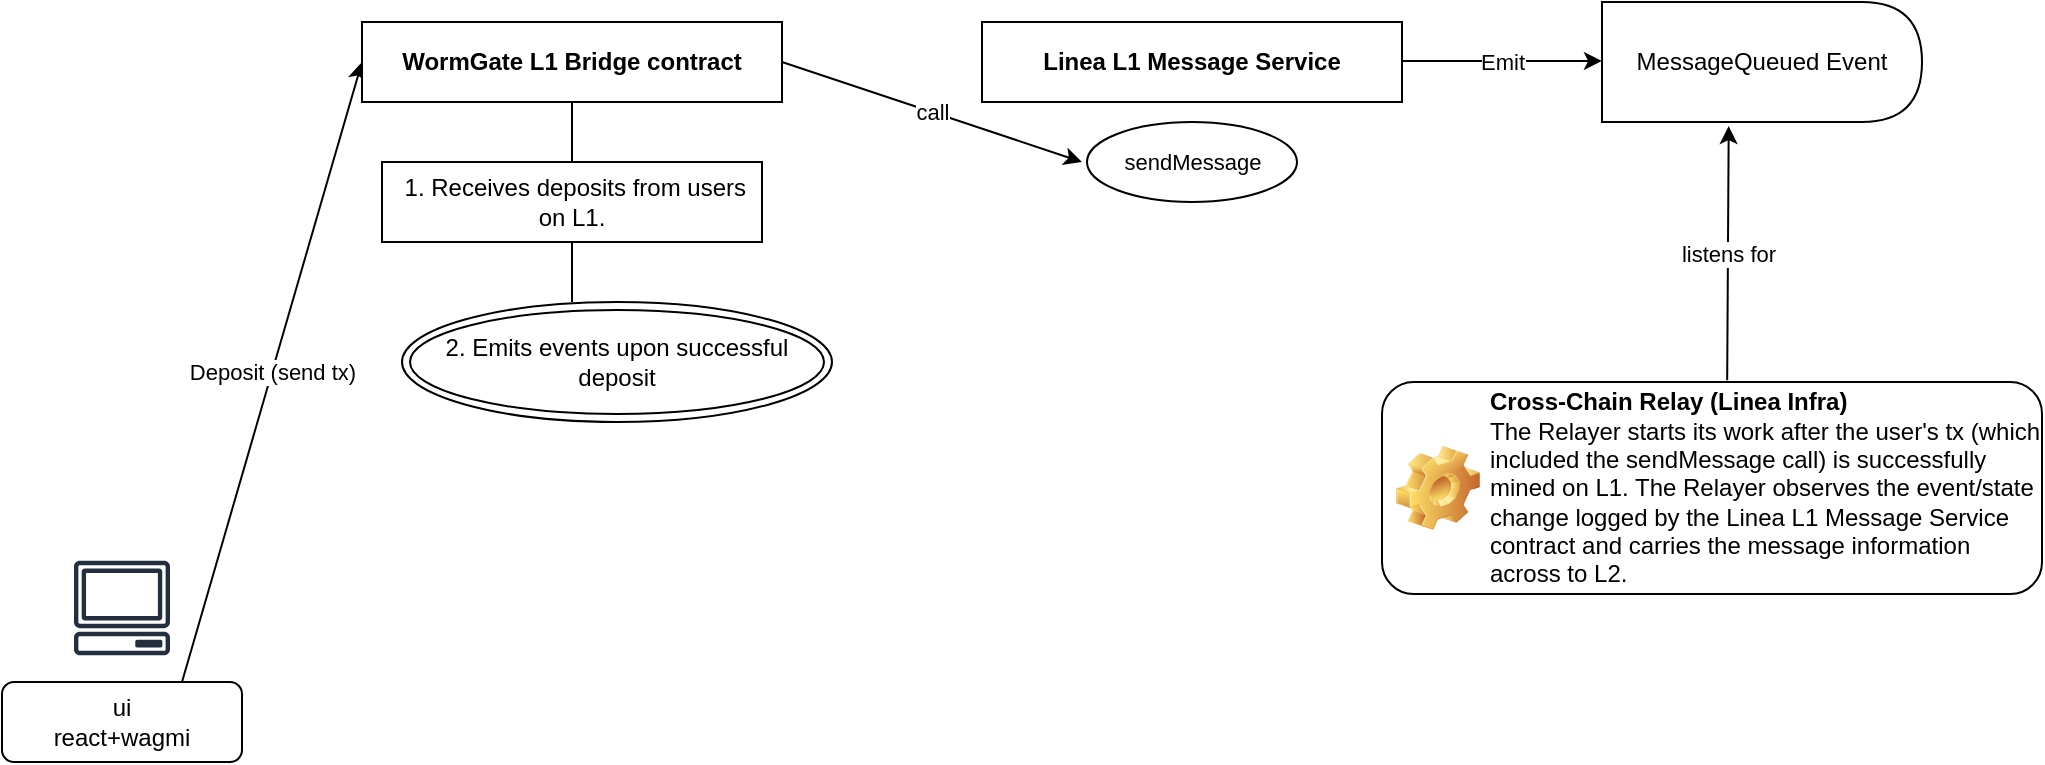 <mxfile version="26.2.12">
  <diagram id="C5RBs43oDa-KdzZeNtuy" name="Page-1">
    <mxGraphModel dx="1133" dy="728" grid="1" gridSize="10" guides="1" tooltips="1" connect="1" arrows="1" fold="1" page="1" pageScale="1" pageWidth="1169" pageHeight="827" math="0" shadow="0">
      <root>
        <mxCell id="WIyWlLk6GJQsqaUBKTNV-0" />
        <mxCell id="WIyWlLk6GJQsqaUBKTNV-1" parent="WIyWlLk6GJQsqaUBKTNV-0" />
        <mxCell id="WIyWlLk6GJQsqaUBKTNV-3" value="ui&lt;div&gt;react+wagmi&lt;/div&gt;" style="rounded=1;whiteSpace=wrap;html=1;fontSize=12;glass=0;strokeWidth=1;shadow=0;" parent="WIyWlLk6GJQsqaUBKTNV-1" vertex="1">
          <mxGeometry x="10" y="420" width="120" height="40" as="geometry" />
        </mxCell>
        <mxCell id="Al4ZoM-40ktBuifCsNM9-0" value="&lt;div&gt;&lt;br&gt;&lt;/div&gt;&lt;div&gt;&lt;br&gt;&lt;/div&gt;" style="sketch=0;outlineConnect=0;fontColor=#232F3E;gradientColor=none;strokeColor=#232F3E;fillColor=#ffffff;dashed=0;verticalLabelPosition=bottom;verticalAlign=top;align=center;html=1;fontSize=12;fontStyle=0;aspect=fixed;shape=mxgraph.aws4.resourceIcon;resIcon=mxgraph.aws4.client;" vertex="1" parent="WIyWlLk6GJQsqaUBKTNV-1">
          <mxGeometry x="40" y="353" width="60" height="60" as="geometry" />
        </mxCell>
        <mxCell id="Al4ZoM-40ktBuifCsNM9-16" value="" style="endArrow=classic;html=1;rounded=0;exitX=1;exitY=0;exitDx=0;exitDy=0;labelBackgroundColor=default;entryX=0;entryY=0.5;entryDx=0;entryDy=0;" edge="1" parent="WIyWlLk6GJQsqaUBKTNV-1" target="Al4ZoM-40ktBuifCsNM9-31">
          <mxGeometry relative="1" as="geometry">
            <mxPoint x="100" y="420.0" as="sourcePoint" />
            <mxPoint x="160" y="120" as="targetPoint" />
          </mxGeometry>
        </mxCell>
        <mxCell id="Al4ZoM-40ktBuifCsNM9-17" value="Deposit (send tx&lt;span style=&quot;background-color: light-dark(#ffffff, var(--ge-dark-color, #121212)); color: light-dark(rgb(0, 0, 0), rgb(255, 255, 255));&quot;&gt;)&lt;/span&gt;" style="edgeLabel;resizable=0;html=1;;align=center;verticalAlign=middle;" connectable="0" vertex="1" parent="Al4ZoM-40ktBuifCsNM9-16">
          <mxGeometry relative="1" as="geometry">
            <mxPoint as="offset" />
          </mxGeometry>
        </mxCell>
        <mxCell id="JIerVflunIPj5snYrkfn-5" value="call" style="endArrow=classic;html=1;rounded=0;exitX=1;exitY=0.5;exitDx=0;exitDy=0;" edge="1" parent="WIyWlLk6GJQsqaUBKTNV-1" source="Al4ZoM-40ktBuifCsNM9-31">
          <mxGeometry relative="1" as="geometry">
            <mxPoint x="520" y="305" as="sourcePoint" />
            <mxPoint x="550" y="160" as="targetPoint" />
          </mxGeometry>
        </mxCell>
        <mxCell id="xB9apE_VVICnf2WEtKJq-2" value="Cross-Chain Relay (Linea Infra)&lt;div&gt;&lt;span style=&quot;font-weight: normal;&quot;&gt;The Relayer starts its work after the user&#39;s tx (which included the sendMessage call) is successfully mined on L1. The Relayer observes the event/state change logged by the Linea L1 Message Service contract and carries the message information across to L2.&lt;/span&gt;&lt;/div&gt;" style="label;whiteSpace=wrap;html=1;image=img/clipart/Gear_128x128.png" vertex="1" parent="WIyWlLk6GJQsqaUBKTNV-1">
          <mxGeometry x="700" y="270" width="330" height="106" as="geometry" />
        </mxCell>
        <mxCell id="Al4ZoM-40ktBuifCsNM9-31" value="&lt;div&gt;&lt;b&gt;WormGate L1 Bridge contract&lt;/b&gt;&lt;/div&gt;" style="whiteSpace=wrap;html=1;treeFolding=1;treeMoving=1;newEdgeStyle={&quot;edgeStyle&quot;:&quot;elbowEdgeStyle&quot;,&quot;startArrow&quot;:&quot;none&quot;,&quot;endArrow&quot;:&quot;none&quot;};" vertex="1" parent="WIyWlLk6GJQsqaUBKTNV-1">
          <mxGeometry x="190" y="90" width="210" height="40" as="geometry" />
        </mxCell>
        <mxCell id="Al4ZoM-40ktBuifCsNM9-46" style="edgeStyle=elbowEdgeStyle;rounded=0;orthogonalLoop=1;jettySize=auto;html=1;startArrow=none;endArrow=none;entryX=0.5;entryY=0;entryDx=0;entryDy=0;" edge="1" parent="WIyWlLk6GJQsqaUBKTNV-1" source="Al4ZoM-40ktBuifCsNM9-31" target="Al4ZoM-40ktBuifCsNM9-42">
          <mxGeometry relative="1" as="geometry" />
        </mxCell>
        <mxCell id="LcDekW-7jCy2VPTR-EEl-1" style="edgeStyle=orthogonalEdgeStyle;rounded=0;orthogonalLoop=1;jettySize=auto;html=1;exitX=1;exitY=0.5;exitDx=0;exitDy=0;" edge="1" parent="WIyWlLk6GJQsqaUBKTNV-1" source="Al4ZoM-40ktBuifCsNM9-42">
          <mxGeometry relative="1" as="geometry">
            <mxPoint x="380.065" y="180.226" as="targetPoint" />
          </mxGeometry>
        </mxCell>
        <mxCell id="Al4ZoM-40ktBuifCsNM9-42" value="&amp;nbsp;1. Receives deposits from users on L1." style="rounded=0;whiteSpace=wrap;html=1;" vertex="1" parent="WIyWlLk6GJQsqaUBKTNV-1">
          <mxGeometry x="200" y="160" width="190" height="40" as="geometry" />
        </mxCell>
        <mxCell id="Al4ZoM-40ktBuifCsNM9-49" style="edgeStyle=elbowEdgeStyle;rounded=0;orthogonalLoop=1;jettySize=auto;html=1;startArrow=none;endArrow=none;entryX=0.5;entryY=0;entryDx=0;entryDy=0;" edge="1" source="Al4ZoM-40ktBuifCsNM9-42" parent="WIyWlLk6GJQsqaUBKTNV-1">
          <mxGeometry relative="1" as="geometry">
            <mxPoint x="500" y="260" as="sourcePoint" />
            <mxPoint x="295" y="230" as="targetPoint" />
          </mxGeometry>
        </mxCell>
        <mxCell id="Al4ZoM-40ktBuifCsNM9-23" value="&lt;b&gt;Linea L1 Message Service&lt;/b&gt;" style="whiteSpace=wrap;html=1;treeFolding=1;treeMoving=1;newEdgeStyle={&quot;edgeStyle&quot;:&quot;elbowEdgeStyle&quot;,&quot;startArrow&quot;:&quot;none&quot;,&quot;endArrow&quot;:&quot;none&quot;};" vertex="1" parent="WIyWlLk6GJQsqaUBKTNV-1">
          <mxGeometry x="500" y="90" width="210" height="40" as="geometry" />
        </mxCell>
        <mxCell id="LcDekW-7jCy2VPTR-EEl-0" style="edgeStyle=elbowEdgeStyle;rounded=0;orthogonalLoop=1;jettySize=auto;html=1;startArrow=none;endArrow=none;exitX=0.25;exitY=0;exitDx=0;exitDy=0;" edge="1" parent="WIyWlLk6GJQsqaUBKTNV-1" source="Al4ZoM-40ktBuifCsNM9-23" target="Al4ZoM-40ktBuifCsNM9-23">
          <mxGeometry relative="1" as="geometry" />
        </mxCell>
        <mxCell id="LcDekW-7jCy2VPTR-EEl-7" value="&lt;meta charset=&quot;utf-8&quot;&gt;&lt;span style=&quot;color: rgb(0, 0, 0); font-family: Helvetica; font-size: 11px; font-style: normal; font-variant-ligatures: normal; font-variant-caps: normal; font-weight: 400; letter-spacing: normal; orphans: 2; text-align: center; text-indent: 0px; text-transform: none; widows: 2; word-spacing: 0px; -webkit-text-stroke-width: 0px; white-space: nowrap; background-color: rgb(255, 255, 255); text-decoration-thickness: initial; text-decoration-style: initial; text-decoration-color: initial; display: inline !important; float: none;&quot;&gt;sendMessage&lt;/span&gt;" style="ellipse;whiteSpace=wrap;html=1;" vertex="1" parent="WIyWlLk6GJQsqaUBKTNV-1">
          <mxGeometry x="552.5" y="140" width="105" height="40" as="geometry" />
        </mxCell>
        <mxCell id="LcDekW-7jCy2VPTR-EEl-9" value="2.&amp;nbsp;&lt;span style=&quot;color: light-dark(rgb(0, 0, 0), rgb(255, 255, 255)); background-color: transparent;&quot;&gt;Emits events upon successful deposit&lt;/span&gt;" style="ellipse;shape=doubleEllipse;whiteSpace=wrap;html=1;" vertex="1" parent="WIyWlLk6GJQsqaUBKTNV-1">
          <mxGeometry x="210" y="230" width="215" height="60" as="geometry" />
        </mxCell>
        <mxCell id="LcDekW-7jCy2VPTR-EEl-14" value="" style="endArrow=classic;html=1;rounded=0;exitX=0.523;exitY=-0.008;exitDx=0;exitDy=0;exitPerimeter=0;entryX=0.396;entryY=1.034;entryDx=0;entryDy=0;entryPerimeter=0;" edge="1" parent="WIyWlLk6GJQsqaUBKTNV-1" source="xB9apE_VVICnf2WEtKJq-2" target="LcDekW-7jCy2VPTR-EEl-21">
          <mxGeometry relative="1" as="geometry">
            <mxPoint x="540" y="290" as="sourcePoint" />
            <mxPoint x="870" y="200" as="targetPoint" />
          </mxGeometry>
        </mxCell>
        <mxCell id="LcDekW-7jCy2VPTR-EEl-15" value="listens for" style="edgeLabel;resizable=0;html=1;;align=center;verticalAlign=middle;rotation=0;" connectable="0" vertex="1" parent="LcDekW-7jCy2VPTR-EEl-14">
          <mxGeometry relative="1" as="geometry" />
        </mxCell>
        <mxCell id="LcDekW-7jCy2VPTR-EEl-19" value="" style="endArrow=classic;html=1;rounded=0;" edge="1" parent="WIyWlLk6GJQsqaUBKTNV-1">
          <mxGeometry relative="1" as="geometry">
            <mxPoint x="710" y="109.47" as="sourcePoint" />
            <mxPoint x="810" y="109.47" as="targetPoint" />
          </mxGeometry>
        </mxCell>
        <mxCell id="LcDekW-7jCy2VPTR-EEl-20" value="Emit" style="edgeLabel;resizable=0;html=1;;align=center;verticalAlign=middle;" connectable="0" vertex="1" parent="LcDekW-7jCy2VPTR-EEl-19">
          <mxGeometry relative="1" as="geometry" />
        </mxCell>
        <mxCell id="LcDekW-7jCy2VPTR-EEl-21" value="MessageQueued Event" style="shape=delay;whiteSpace=wrap;html=1;" vertex="1" parent="WIyWlLk6GJQsqaUBKTNV-1">
          <mxGeometry x="810" y="80" width="160" height="60" as="geometry" />
        </mxCell>
      </root>
    </mxGraphModel>
  </diagram>
</mxfile>
